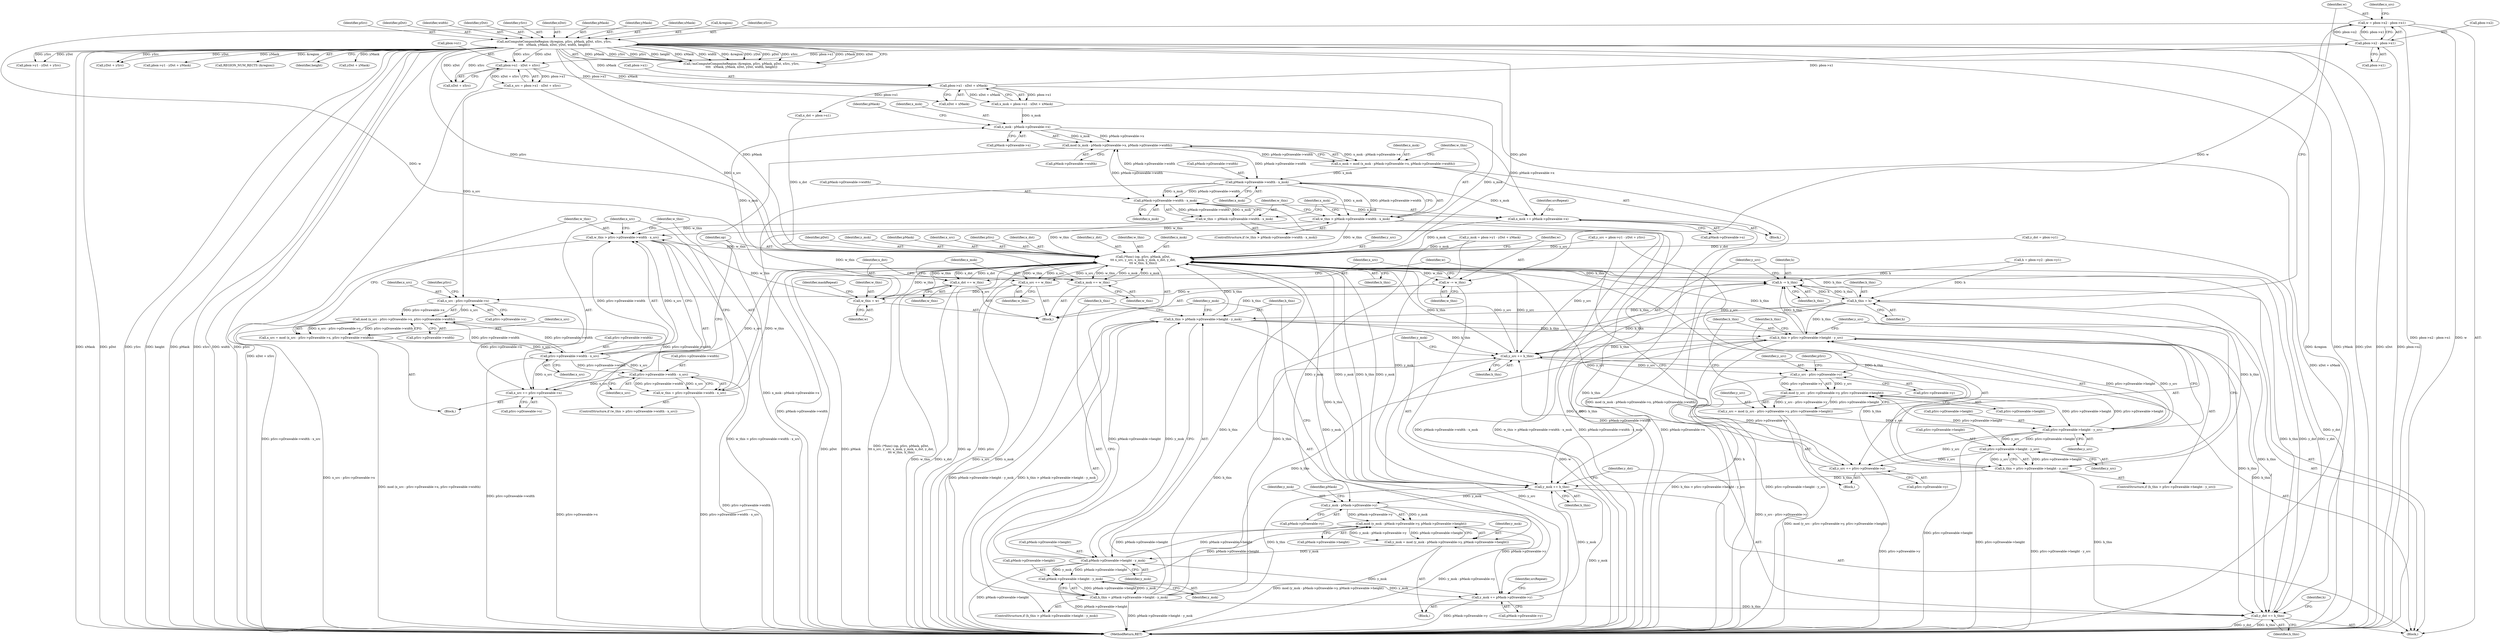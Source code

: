 digraph "1_xserver_d2f813f7db157fc83abc4b3726821c36ee7e40b1_1@integer" {
"1000182" [label="(Call,w = pbox->x2 - pbox->x1)"];
"1000184" [label="(Call,pbox->x2 - pbox->x1)"];
"1000202" [label="(Call,pbox->x1 - xDst + xMask)"];
"1000193" [label="(Call,pbox->x1 - xDst + xSrc)"];
"1000115" [label="(Call,miComputeCompositeRegion (&region, pSrc, pMask, pDst, xSrc, ySrc,\n\t\t\t\t   xMask, yMask, xDst, yDst, width, height))"];
"1000305" [label="(Call,w_this = w)"];
"1000327" [label="(Call,w_this > pMask->pDrawable->width - x_msk)"];
"1000371" [label="(Call,w_this > pSrc->pDrawable->width - x_src)"];
"1000396" [label="(Call,(*func) (op, pSrc, pMask, pDst,\n\t\t\t x_src, y_src, x_msk, y_msk, x_dst, y_dst,\n\t\t\t w_this, h_this))"];
"1000409" [label="(Call,w -= w_this)"];
"1000412" [label="(Call,x_src += w_this)"];
"1000358" [label="(Call,x_src - pSrc->pDrawable->x)"];
"1000357" [label="(Call,mod (x_src - pSrc->pDrawable->x, pSrc->pDrawable->width))"];
"1000355" [label="(Call,x_src = mod (x_src - pSrc->pDrawable->x, pSrc->pDrawable->width))"];
"1000373" [label="(Call,pSrc->pDrawable->width - x_src)"];
"1000382" [label="(Call,pSrc->pDrawable->width - x_src)"];
"1000380" [label="(Call,w_this = pSrc->pDrawable->width - x_src)"];
"1000389" [label="(Call,x_src += pSrc->pDrawable->x)"];
"1000415" [label="(Call,x_msk += w_this)"];
"1000314" [label="(Call,x_msk - pMask->pDrawable->x)"];
"1000313" [label="(Call,mod (x_msk - pMask->pDrawable->x, pMask->pDrawable->width))"];
"1000311" [label="(Call,x_msk = mod (x_msk - pMask->pDrawable->x, pMask->pDrawable->width))"];
"1000329" [label="(Call,pMask->pDrawable->width - x_msk)"];
"1000338" [label="(Call,pMask->pDrawable->width - x_msk)"];
"1000336" [label="(Call,w_this = pMask->pDrawable->width - x_msk)"];
"1000345" [label="(Call,x_msk += pMask->pDrawable->x)"];
"1000418" [label="(Call,x_dst += w_this)"];
"1000421" [label="(Call,h -= h_this)"];
"1000179" [label="(Call,h_this = h)"];
"1000233" [label="(Call,h_this > pMask->pDrawable->height - y_msk)"];
"1000277" [label="(Call,h_this > pSrc->pDrawable->height - y_src)"];
"1000424" [label="(Call,y_src += h_this)"];
"1000264" [label="(Call,y_src - pSrc->pDrawable->y)"];
"1000263" [label="(Call,mod (y_src - pSrc->pDrawable->y, pSrc->pDrawable->height))"];
"1000261" [label="(Call,y_src = mod (y_src - pSrc->pDrawable->y, pSrc->pDrawable->height))"];
"1000279" [label="(Call,pSrc->pDrawable->height - y_src)"];
"1000288" [label="(Call,pSrc->pDrawable->height - y_src)"];
"1000286" [label="(Call,h_this = pSrc->pDrawable->height - y_src)"];
"1000427" [label="(Call,y_msk += h_this)"];
"1000220" [label="(Call,y_msk - pMask->pDrawable->y)"];
"1000219" [label="(Call,mod (y_msk - pMask->pDrawable->y, pMask->pDrawable->height))"];
"1000217" [label="(Call,y_msk = mod (y_msk - pMask->pDrawable->y, pMask->pDrawable->height))"];
"1000235" [label="(Call,pMask->pDrawable->height - y_msk)"];
"1000244" [label="(Call,pMask->pDrawable->height - y_msk)"];
"1000242" [label="(Call,h_this = pMask->pDrawable->height - y_msk)"];
"1000430" [label="(Call,y_dst += h_this)"];
"1000251" [label="(Call,y_msk += pMask->pDrawable->y)"];
"1000295" [label="(Call,y_src += pSrc->pDrawable->y)"];
"1000203" [label="(Call,pbox->x1)"];
"1000312" [label="(Identifier,x_msk)"];
"1000339" [label="(Call,pMask->pDrawable->width)"];
"1000232" [label="(ControlStructure,if (h_this > pMask->pDrawable->height - y_msk))"];
"1000296" [label="(Identifier,y_src)"];
"1000412" [label="(Call,x_src += w_this)"];
"1000415" [label="(Call,x_msk += w_this)"];
"1000127" [label="(Identifier,width)"];
"1000313" [label="(Call,mod (x_msk - pMask->pDrawable->x, pMask->pDrawable->width))"];
"1000358" [label="(Call,x_src - pSrc->pDrawable->x)"];
"1000252" [label="(Identifier,y_msk)"];
"1000262" [label="(Identifier,y_src)"];
"1000354" [label="(Block,)"];
"1000126" [label="(Identifier,yDst)"];
"1000192" [label="(Identifier,x_src)"];
"1000417" [label="(Identifier,w_this)"];
"1000409" [label="(Call,w -= w_this)"];
"1000194" [label="(Call,pbox->x1)"];
"1000367" [label="(Identifier,pSrc)"];
"1000243" [label="(Identifier,h_this)"];
"1000280" [label="(Call,pSrc->pDrawable->height)"];
"1000389" [label="(Call,x_src += pSrc->pDrawable->x)"];
"1000309" [label="(Identifier,maskRepeat)"];
"1000360" [label="(Call,pSrc->pDrawable->x)"];
"1000422" [label="(Identifier,h)"];
"1000245" [label="(Call,pMask->pDrawable->height)"];
"1000263" [label="(Call,mod (y_src - pSrc->pDrawable->y, pSrc->pDrawable->height))"];
"1000390" [label="(Identifier,x_src)"];
"1000397" [label="(Identifier,op)"];
"1000429" [label="(Identifier,h_this)"];
"1000271" [label="(Call,pSrc->pDrawable->height)"];
"1000122" [label="(Identifier,ySrc)"];
"1000276" [label="(ControlStructure,if (h_this > pSrc->pDrawable->height - y_src))"];
"1000295" [label="(Call,y_src += pSrc->pDrawable->y)"];
"1000114" [label="(Call,!miComputeCompositeRegion (&region, pSrc, pMask, pDst, xSrc, ySrc,\n\t\t\t\t   xMask, yMask, xDst, yDst, width, height))"];
"1000326" [label="(ControlStructure,if (w_this > pMask->pDrawable->width - x_msk))"];
"1000183" [label="(Identifier,w)"];
"1000155" [label="(Call,pbox->y1 - yDst + ySrc)"];
"1000335" [label="(Identifier,x_msk)"];
"1000344" [label="(Identifier,x_msk)"];
"1000402" [label="(Identifier,y_src)"];
"1000396" [label="(Call,(*func) (op, pSrc, pMask, pDst,\n\t\t\t x_src, y_src, x_msk, y_msk, x_dst, y_dst,\n\t\t\t w_this, h_this))"];
"1000206" [label="(Call,xDst + xMask)"];
"1000400" [label="(Identifier,pDst)"];
"1000424" [label="(Call,y_src += h_this)"];
"1000404" [label="(Identifier,y_msk)"];
"1000373" [label="(Call,pSrc->pDrawable->width - x_src)"];
"1000180" [label="(Identifier,h_this)"];
"1000359" [label="(Identifier,x_src)"];
"1000382" [label="(Call,pSrc->pDrawable->width - x_src)"];
"1000277" [label="(Call,h_this > pSrc->pDrawable->height - y_src)"];
"1000235" [label="(Call,pMask->pDrawable->height - y_msk)"];
"1000287" [label="(Identifier,h_this)"];
"1000305" [label="(Call,w_this = w)"];
"1000260" [label="(Block,)"];
"1000244" [label="(Call,pMask->pDrawable->height - y_msk)"];
"1000125" [label="(Identifier,xDst)"];
"1000251" [label="(Call,y_msk += pMask->pDrawable->y)"];
"1000153" [label="(Call,y_src = pbox->y1 - yDst + ySrc)"];
"1000279" [label="(Call,pSrc->pDrawable->height - y_src)"];
"1000221" [label="(Identifier,y_msk)"];
"1000144" [label="(Call,h = pbox->y2 - pbox->y1)"];
"1000179" [label="(Call,h_this = h)"];
"1000273" [label="(Identifier,pSrc)"];
"1000336" [label="(Call,w_this = pMask->pDrawable->width - x_msk)"];
"1000119" [label="(Identifier,pMask)"];
"1000346" [label="(Identifier,x_msk)"];
"1000124" [label="(Identifier,yMask)"];
"1000307" [label="(Identifier,w)"];
"1000310" [label="(Block,)"];
"1000177" [label="(Identifier,h)"];
"1000220" [label="(Call,y_msk - pMask->pDrawable->y)"];
"1000217" [label="(Call,y_msk = mod (y_msk - pMask->pDrawable->y, pMask->pDrawable->height))"];
"1000115" [label="(Call,miComputeCompositeRegion (&region, pSrc, pMask, pDst, xSrc, ySrc,\n\t\t\t\t   xMask, yMask, xDst, yDst, width, height))"];
"1000388" [label="(Identifier,x_src)"];
"1000303" [label="(Identifier,w)"];
"1000289" [label="(Call,pSrc->pDrawable->height)"];
"1000371" [label="(Call,w_this > pSrc->pDrawable->width - x_src)"];
"1000181" [label="(Identifier,h)"];
"1000432" [label="(Identifier,h_this)"];
"1000236" [label="(Call,pMask->pDrawable->height)"];
"1000286" [label="(Call,h_this = pSrc->pDrawable->height - y_src)"];
"1000391" [label="(Call,pSrc->pDrawable->x)"];
"1000421" [label="(Call,h -= h_this)"];
"1000443" [label="(MethodReturn,RET)"];
"1000423" [label="(Identifier,h_this)"];
"1000408" [label="(Identifier,h_this)"];
"1000372" [label="(Identifier,w_this)"];
"1000218" [label="(Identifier,y_msk)"];
"1000418" [label="(Call,x_dst += w_this)"];
"1000191" [label="(Call,x_src = pbox->x1 - xDst + xSrc)"];
"1000123" [label="(Identifier,xMask)"];
"1000328" [label="(Identifier,w_this)"];
"1000219" [label="(Call,mod (y_msk - pMask->pDrawable->y, pMask->pDrawable->height))"];
"1000399" [label="(Identifier,pMask)"];
"1000202" [label="(Call,pbox->x1 - xDst + xMask)"];
"1000316" [label="(Call,pMask->pDrawable->x)"];
"1000427" [label="(Call,y_msk += h_this)"];
"1000383" [label="(Call,pSrc->pDrawable->width)"];
"1000374" [label="(Call,pSrc->pDrawable->width)"];
"1000356" [label="(Identifier,x_src)"];
"1000250" [label="(Identifier,y_msk)"];
"1000347" [label="(Call,pMask->pDrawable->x)"];
"1000116" [label="(Call,&region)"];
"1000297" [label="(Call,pSrc->pDrawable->y)"];
"1000285" [label="(Identifier,y_src)"];
"1000229" [label="(Identifier,pMask)"];
"1000410" [label="(Identifier,w)"];
"1000222" [label="(Call,pMask->pDrawable->y)"];
"1000401" [label="(Identifier,x_src)"];
"1000184" [label="(Call,pbox->x2 - pbox->x1)"];
"1000398" [label="(Identifier,pSrc)"];
"1000315" [label="(Identifier,x_msk)"];
"1000357" [label="(Call,mod (x_src - pSrc->pDrawable->x, pSrc->pDrawable->width))"];
"1000234" [label="(Identifier,h_this)"];
"1000345" [label="(Call,x_msk += pMask->pDrawable->x)"];
"1000431" [label="(Identifier,y_dst)"];
"1000380" [label="(Call,w_this = pSrc->pDrawable->width - x_src)"];
"1000182" [label="(Call,w = pbox->x2 - pbox->x1)"];
"1000381" [label="(Identifier,w_this)"];
"1000306" [label="(Identifier,w_this)"];
"1000209" [label="(Call,x_dst = pbox->x1)"];
"1000426" [label="(Identifier,h_this)"];
"1000414" [label="(Identifier,w_this)"];
"1000259" [label="(Identifier,srcRepeat)"];
"1000321" [label="(Call,pMask->pDrawable->width)"];
"1000121" [label="(Identifier,xSrc)"];
"1000330" [label="(Call,pMask->pDrawable->width)"];
"1000428" [label="(Identifier,y_msk)"];
"1000419" [label="(Identifier,x_dst)"];
"1000430" [label="(Call,y_dst += h_this)"];
"1000118" [label="(Identifier,pSrc)"];
"1000365" [label="(Call,pSrc->pDrawable->width)"];
"1000329" [label="(Call,pMask->pDrawable->width - x_msk)"];
"1000193" [label="(Call,pbox->x1 - xDst + xSrc)"];
"1000405" [label="(Identifier,x_dst)"];
"1000120" [label="(Identifier,pDst)"];
"1000197" [label="(Call,xDst + xSrc)"];
"1000264" [label="(Call,y_src - pSrc->pDrawable->y)"];
"1000327" [label="(Call,w_this > pMask->pDrawable->width - x_msk)"];
"1000178" [label="(Block,)"];
"1000278" [label="(Identifier,h_this)"];
"1000216" [label="(Block,)"];
"1000233" [label="(Call,h_this > pMask->pDrawable->height - y_msk)"];
"1000355" [label="(Call,x_src = mod (x_src - pSrc->pDrawable->x, pSrc->pDrawable->width))"];
"1000314" [label="(Call,x_msk - pMask->pDrawable->x)"];
"1000411" [label="(Identifier,w_this)"];
"1000159" [label="(Call,yDst + ySrc)"];
"1000164" [label="(Call,pbox->y1 - yDst + yMask)"];
"1000323" [label="(Identifier,pMask)"];
"1000162" [label="(Call,y_msk = pbox->y1 - yDst + yMask)"];
"1000416" [label="(Identifier,x_msk)"];
"1000185" [label="(Call,pbox->x2)"];
"1000379" [label="(Identifier,x_src)"];
"1000132" [label="(Call,REGION_NUM_RECTS (&region))"];
"1000353" [label="(Identifier,srcRepeat)"];
"1000242" [label="(Call,h_this = pMask->pDrawable->height - y_msk)"];
"1000406" [label="(Identifier,y_dst)"];
"1000200" [label="(Call,x_msk = pbox->x1 - xDst + xMask)"];
"1000338" [label="(Call,pMask->pDrawable->width - x_msk)"];
"1000265" [label="(Identifier,y_src)"];
"1000294" [label="(Identifier,y_src)"];
"1000227" [label="(Call,pMask->pDrawable->height)"];
"1000337" [label="(Identifier,w_this)"];
"1000241" [label="(Identifier,y_msk)"];
"1000288" [label="(Call,pSrc->pDrawable->height - y_src)"];
"1000128" [label="(Identifier,height)"];
"1000407" [label="(Identifier,w_this)"];
"1000413" [label="(Identifier,x_src)"];
"1000311" [label="(Call,x_msk = mod (x_msk - pMask->pDrawable->x, pMask->pDrawable->width))"];
"1000253" [label="(Call,pMask->pDrawable->y)"];
"1000168" [label="(Call,yDst + yMask)"];
"1000304" [label="(Block,)"];
"1000188" [label="(Call,pbox->x1)"];
"1000261" [label="(Call,y_src = mod (y_src - pSrc->pDrawable->y, pSrc->pDrawable->height))"];
"1000425" [label="(Identifier,y_src)"];
"1000266" [label="(Call,pSrc->pDrawable->y)"];
"1000403" [label="(Identifier,x_msk)"];
"1000420" [label="(Identifier,w_this)"];
"1000171" [label="(Call,y_dst = pbox->y1)"];
"1000370" [label="(ControlStructure,if (w_this > pSrc->pDrawable->width - x_src))"];
"1000182" -> "1000178"  [label="AST: "];
"1000182" -> "1000184"  [label="CFG: "];
"1000183" -> "1000182"  [label="AST: "];
"1000184" -> "1000182"  [label="AST: "];
"1000192" -> "1000182"  [label="CFG: "];
"1000182" -> "1000443"  [label="DDG: pbox->x2 - pbox->x1"];
"1000182" -> "1000443"  [label="DDG: w"];
"1000184" -> "1000182"  [label="DDG: pbox->x2"];
"1000184" -> "1000182"  [label="DDG: pbox->x1"];
"1000182" -> "1000305"  [label="DDG: w"];
"1000182" -> "1000409"  [label="DDG: w"];
"1000184" -> "1000188"  [label="CFG: "];
"1000185" -> "1000184"  [label="AST: "];
"1000188" -> "1000184"  [label="AST: "];
"1000184" -> "1000443"  [label="DDG: pbox->x2"];
"1000202" -> "1000184"  [label="DDG: pbox->x1"];
"1000184" -> "1000193"  [label="DDG: pbox->x1"];
"1000202" -> "1000200"  [label="AST: "];
"1000202" -> "1000206"  [label="CFG: "];
"1000203" -> "1000202"  [label="AST: "];
"1000206" -> "1000202"  [label="AST: "];
"1000200" -> "1000202"  [label="CFG: "];
"1000202" -> "1000443"  [label="DDG: xDst + xMask"];
"1000202" -> "1000200"  [label="DDG: pbox->x1"];
"1000202" -> "1000200"  [label="DDG: xDst + xMask"];
"1000193" -> "1000202"  [label="DDG: pbox->x1"];
"1000115" -> "1000202"  [label="DDG: xMask"];
"1000202" -> "1000209"  [label="DDG: pbox->x1"];
"1000193" -> "1000191"  [label="AST: "];
"1000193" -> "1000197"  [label="CFG: "];
"1000194" -> "1000193"  [label="AST: "];
"1000197" -> "1000193"  [label="AST: "];
"1000191" -> "1000193"  [label="CFG: "];
"1000193" -> "1000443"  [label="DDG: xDst + xSrc"];
"1000193" -> "1000191"  [label="DDG: pbox->x1"];
"1000193" -> "1000191"  [label="DDG: xDst + xSrc"];
"1000115" -> "1000193"  [label="DDG: xDst"];
"1000115" -> "1000193"  [label="DDG: xSrc"];
"1000115" -> "1000114"  [label="AST: "];
"1000115" -> "1000128"  [label="CFG: "];
"1000116" -> "1000115"  [label="AST: "];
"1000118" -> "1000115"  [label="AST: "];
"1000119" -> "1000115"  [label="AST: "];
"1000120" -> "1000115"  [label="AST: "];
"1000121" -> "1000115"  [label="AST: "];
"1000122" -> "1000115"  [label="AST: "];
"1000123" -> "1000115"  [label="AST: "];
"1000124" -> "1000115"  [label="AST: "];
"1000125" -> "1000115"  [label="AST: "];
"1000126" -> "1000115"  [label="AST: "];
"1000127" -> "1000115"  [label="AST: "];
"1000128" -> "1000115"  [label="AST: "];
"1000114" -> "1000115"  [label="CFG: "];
"1000115" -> "1000443"  [label="DDG: yDst"];
"1000115" -> "1000443"  [label="DDG: xDst"];
"1000115" -> "1000443"  [label="DDG: xMask"];
"1000115" -> "1000443"  [label="DDG: xSrc"];
"1000115" -> "1000443"  [label="DDG: width"];
"1000115" -> "1000443"  [label="DDG: pSrc"];
"1000115" -> "1000443"  [label="DDG: pDst"];
"1000115" -> "1000443"  [label="DDG: ySrc"];
"1000115" -> "1000443"  [label="DDG: height"];
"1000115" -> "1000443"  [label="DDG: pMask"];
"1000115" -> "1000443"  [label="DDG: &region"];
"1000115" -> "1000443"  [label="DDG: yMask"];
"1000115" -> "1000114"  [label="DDG: pMask"];
"1000115" -> "1000114"  [label="DDG: ySrc"];
"1000115" -> "1000114"  [label="DDG: pSrc"];
"1000115" -> "1000114"  [label="DDG: height"];
"1000115" -> "1000114"  [label="DDG: xMask"];
"1000115" -> "1000114"  [label="DDG: width"];
"1000115" -> "1000114"  [label="DDG: &region"];
"1000115" -> "1000114"  [label="DDG: yDst"];
"1000115" -> "1000114"  [label="DDG: pDst"];
"1000115" -> "1000114"  [label="DDG: xSrc"];
"1000115" -> "1000114"  [label="DDG: yMask"];
"1000115" -> "1000114"  [label="DDG: xDst"];
"1000115" -> "1000132"  [label="DDG: &region"];
"1000115" -> "1000155"  [label="DDG: yDst"];
"1000115" -> "1000155"  [label="DDG: ySrc"];
"1000115" -> "1000159"  [label="DDG: yDst"];
"1000115" -> "1000159"  [label="DDG: ySrc"];
"1000115" -> "1000164"  [label="DDG: yMask"];
"1000115" -> "1000168"  [label="DDG: yMask"];
"1000115" -> "1000197"  [label="DDG: xDst"];
"1000115" -> "1000197"  [label="DDG: xSrc"];
"1000115" -> "1000206"  [label="DDG: xMask"];
"1000115" -> "1000396"  [label="DDG: pSrc"];
"1000115" -> "1000396"  [label="DDG: pMask"];
"1000115" -> "1000396"  [label="DDG: pDst"];
"1000305" -> "1000304"  [label="AST: "];
"1000305" -> "1000307"  [label="CFG: "];
"1000306" -> "1000305"  [label="AST: "];
"1000307" -> "1000305"  [label="AST: "];
"1000309" -> "1000305"  [label="CFG: "];
"1000409" -> "1000305"  [label="DDG: w"];
"1000305" -> "1000327"  [label="DDG: w_this"];
"1000305" -> "1000371"  [label="DDG: w_this"];
"1000305" -> "1000396"  [label="DDG: w_this"];
"1000327" -> "1000326"  [label="AST: "];
"1000327" -> "1000329"  [label="CFG: "];
"1000328" -> "1000327"  [label="AST: "];
"1000329" -> "1000327"  [label="AST: "];
"1000337" -> "1000327"  [label="CFG: "];
"1000346" -> "1000327"  [label="CFG: "];
"1000327" -> "1000443"  [label="DDG: pMask->pDrawable->width - x_msk"];
"1000327" -> "1000443"  [label="DDG: w_this > pMask->pDrawable->width - x_msk"];
"1000329" -> "1000327"  [label="DDG: pMask->pDrawable->width"];
"1000329" -> "1000327"  [label="DDG: x_msk"];
"1000327" -> "1000371"  [label="DDG: w_this"];
"1000327" -> "1000396"  [label="DDG: w_this"];
"1000371" -> "1000370"  [label="AST: "];
"1000371" -> "1000373"  [label="CFG: "];
"1000372" -> "1000371"  [label="AST: "];
"1000373" -> "1000371"  [label="AST: "];
"1000381" -> "1000371"  [label="CFG: "];
"1000390" -> "1000371"  [label="CFG: "];
"1000371" -> "1000443"  [label="DDG: pSrc->pDrawable->width - x_src"];
"1000371" -> "1000443"  [label="DDG: w_this > pSrc->pDrawable->width - x_src"];
"1000336" -> "1000371"  [label="DDG: w_this"];
"1000373" -> "1000371"  [label="DDG: pSrc->pDrawable->width"];
"1000373" -> "1000371"  [label="DDG: x_src"];
"1000371" -> "1000396"  [label="DDG: w_this"];
"1000396" -> "1000304"  [label="AST: "];
"1000396" -> "1000408"  [label="CFG: "];
"1000397" -> "1000396"  [label="AST: "];
"1000398" -> "1000396"  [label="AST: "];
"1000399" -> "1000396"  [label="AST: "];
"1000400" -> "1000396"  [label="AST: "];
"1000401" -> "1000396"  [label="AST: "];
"1000402" -> "1000396"  [label="AST: "];
"1000403" -> "1000396"  [label="AST: "];
"1000404" -> "1000396"  [label="AST: "];
"1000405" -> "1000396"  [label="AST: "];
"1000406" -> "1000396"  [label="AST: "];
"1000407" -> "1000396"  [label="AST: "];
"1000408" -> "1000396"  [label="AST: "];
"1000410" -> "1000396"  [label="CFG: "];
"1000396" -> "1000443"  [label="DDG: (*func) (op, pSrc, pMask, pDst,\n\t\t\t x_src, y_src, x_msk, y_msk, x_dst, y_dst,\n\t\t\t w_this, h_this)"];
"1000396" -> "1000443"  [label="DDG: op"];
"1000396" -> "1000443"  [label="DDG: pSrc"];
"1000396" -> "1000443"  [label="DDG: pDst"];
"1000396" -> "1000443"  [label="DDG: pMask"];
"1000412" -> "1000396"  [label="DDG: x_src"];
"1000389" -> "1000396"  [label="DDG: x_src"];
"1000191" -> "1000396"  [label="DDG: x_src"];
"1000295" -> "1000396"  [label="DDG: y_src"];
"1000424" -> "1000396"  [label="DDG: y_src"];
"1000153" -> "1000396"  [label="DDG: y_src"];
"1000200" -> "1000396"  [label="DDG: x_msk"];
"1000415" -> "1000396"  [label="DDG: x_msk"];
"1000345" -> "1000396"  [label="DDG: x_msk"];
"1000427" -> "1000396"  [label="DDG: y_msk"];
"1000251" -> "1000396"  [label="DDG: y_msk"];
"1000162" -> "1000396"  [label="DDG: y_msk"];
"1000209" -> "1000396"  [label="DDG: x_dst"];
"1000418" -> "1000396"  [label="DDG: x_dst"];
"1000171" -> "1000396"  [label="DDG: y_dst"];
"1000430" -> "1000396"  [label="DDG: y_dst"];
"1000380" -> "1000396"  [label="DDG: w_this"];
"1000336" -> "1000396"  [label="DDG: w_this"];
"1000286" -> "1000396"  [label="DDG: h_this"];
"1000179" -> "1000396"  [label="DDG: h_this"];
"1000277" -> "1000396"  [label="DDG: h_this"];
"1000233" -> "1000396"  [label="DDG: h_this"];
"1000242" -> "1000396"  [label="DDG: h_this"];
"1000396" -> "1000409"  [label="DDG: w_this"];
"1000396" -> "1000412"  [label="DDG: w_this"];
"1000396" -> "1000412"  [label="DDG: x_src"];
"1000396" -> "1000415"  [label="DDG: w_this"];
"1000396" -> "1000415"  [label="DDG: x_msk"];
"1000396" -> "1000418"  [label="DDG: w_this"];
"1000396" -> "1000418"  [label="DDG: x_dst"];
"1000396" -> "1000421"  [label="DDG: h_this"];
"1000396" -> "1000424"  [label="DDG: h_this"];
"1000396" -> "1000424"  [label="DDG: y_src"];
"1000396" -> "1000427"  [label="DDG: h_this"];
"1000396" -> "1000427"  [label="DDG: y_msk"];
"1000396" -> "1000430"  [label="DDG: h_this"];
"1000396" -> "1000430"  [label="DDG: y_dst"];
"1000409" -> "1000304"  [label="AST: "];
"1000409" -> "1000411"  [label="CFG: "];
"1000410" -> "1000409"  [label="AST: "];
"1000411" -> "1000409"  [label="AST: "];
"1000413" -> "1000409"  [label="CFG: "];
"1000409" -> "1000443"  [label="DDG: w"];
"1000412" -> "1000304"  [label="AST: "];
"1000412" -> "1000414"  [label="CFG: "];
"1000413" -> "1000412"  [label="AST: "];
"1000414" -> "1000412"  [label="AST: "];
"1000416" -> "1000412"  [label="CFG: "];
"1000412" -> "1000443"  [label="DDG: x_src"];
"1000412" -> "1000358"  [label="DDG: x_src"];
"1000358" -> "1000357"  [label="AST: "];
"1000358" -> "1000360"  [label="CFG: "];
"1000359" -> "1000358"  [label="AST: "];
"1000360" -> "1000358"  [label="AST: "];
"1000367" -> "1000358"  [label="CFG: "];
"1000358" -> "1000357"  [label="DDG: x_src"];
"1000358" -> "1000357"  [label="DDG: pSrc->pDrawable->x"];
"1000191" -> "1000358"  [label="DDG: x_src"];
"1000358" -> "1000389"  [label="DDG: pSrc->pDrawable->x"];
"1000357" -> "1000355"  [label="AST: "];
"1000357" -> "1000365"  [label="CFG: "];
"1000365" -> "1000357"  [label="AST: "];
"1000355" -> "1000357"  [label="CFG: "];
"1000357" -> "1000443"  [label="DDG: x_src - pSrc->pDrawable->x"];
"1000357" -> "1000355"  [label="DDG: x_src - pSrc->pDrawable->x"];
"1000357" -> "1000355"  [label="DDG: pSrc->pDrawable->width"];
"1000382" -> "1000357"  [label="DDG: pSrc->pDrawable->width"];
"1000373" -> "1000357"  [label="DDG: pSrc->pDrawable->width"];
"1000357" -> "1000373"  [label="DDG: pSrc->pDrawable->width"];
"1000355" -> "1000354"  [label="AST: "];
"1000356" -> "1000355"  [label="AST: "];
"1000372" -> "1000355"  [label="CFG: "];
"1000355" -> "1000443"  [label="DDG: mod (x_src - pSrc->pDrawable->x, pSrc->pDrawable->width)"];
"1000355" -> "1000373"  [label="DDG: x_src"];
"1000373" -> "1000379"  [label="CFG: "];
"1000374" -> "1000373"  [label="AST: "];
"1000379" -> "1000373"  [label="AST: "];
"1000373" -> "1000443"  [label="DDG: pSrc->pDrawable->width"];
"1000373" -> "1000382"  [label="DDG: pSrc->pDrawable->width"];
"1000373" -> "1000382"  [label="DDG: x_src"];
"1000373" -> "1000389"  [label="DDG: x_src"];
"1000382" -> "1000380"  [label="AST: "];
"1000382" -> "1000388"  [label="CFG: "];
"1000383" -> "1000382"  [label="AST: "];
"1000388" -> "1000382"  [label="AST: "];
"1000380" -> "1000382"  [label="CFG: "];
"1000382" -> "1000443"  [label="DDG: pSrc->pDrawable->width"];
"1000382" -> "1000380"  [label="DDG: pSrc->pDrawable->width"];
"1000382" -> "1000380"  [label="DDG: x_src"];
"1000382" -> "1000389"  [label="DDG: x_src"];
"1000380" -> "1000370"  [label="AST: "];
"1000381" -> "1000380"  [label="AST: "];
"1000390" -> "1000380"  [label="CFG: "];
"1000380" -> "1000443"  [label="DDG: pSrc->pDrawable->width - x_src"];
"1000389" -> "1000354"  [label="AST: "];
"1000389" -> "1000391"  [label="CFG: "];
"1000390" -> "1000389"  [label="AST: "];
"1000391" -> "1000389"  [label="AST: "];
"1000397" -> "1000389"  [label="CFG: "];
"1000389" -> "1000443"  [label="DDG: pSrc->pDrawable->x"];
"1000415" -> "1000304"  [label="AST: "];
"1000415" -> "1000417"  [label="CFG: "];
"1000416" -> "1000415"  [label="AST: "];
"1000417" -> "1000415"  [label="AST: "];
"1000419" -> "1000415"  [label="CFG: "];
"1000415" -> "1000443"  [label="DDG: x_msk"];
"1000415" -> "1000314"  [label="DDG: x_msk"];
"1000314" -> "1000313"  [label="AST: "];
"1000314" -> "1000316"  [label="CFG: "];
"1000315" -> "1000314"  [label="AST: "];
"1000316" -> "1000314"  [label="AST: "];
"1000323" -> "1000314"  [label="CFG: "];
"1000314" -> "1000313"  [label="DDG: x_msk"];
"1000314" -> "1000313"  [label="DDG: pMask->pDrawable->x"];
"1000200" -> "1000314"  [label="DDG: x_msk"];
"1000314" -> "1000345"  [label="DDG: pMask->pDrawable->x"];
"1000313" -> "1000311"  [label="AST: "];
"1000313" -> "1000321"  [label="CFG: "];
"1000321" -> "1000313"  [label="AST: "];
"1000311" -> "1000313"  [label="CFG: "];
"1000313" -> "1000443"  [label="DDG: x_msk - pMask->pDrawable->x"];
"1000313" -> "1000311"  [label="DDG: x_msk - pMask->pDrawable->x"];
"1000313" -> "1000311"  [label="DDG: pMask->pDrawable->width"];
"1000338" -> "1000313"  [label="DDG: pMask->pDrawable->width"];
"1000329" -> "1000313"  [label="DDG: pMask->pDrawable->width"];
"1000313" -> "1000329"  [label="DDG: pMask->pDrawable->width"];
"1000311" -> "1000310"  [label="AST: "];
"1000312" -> "1000311"  [label="AST: "];
"1000328" -> "1000311"  [label="CFG: "];
"1000311" -> "1000443"  [label="DDG: mod (x_msk - pMask->pDrawable->x, pMask->pDrawable->width)"];
"1000311" -> "1000329"  [label="DDG: x_msk"];
"1000329" -> "1000335"  [label="CFG: "];
"1000330" -> "1000329"  [label="AST: "];
"1000335" -> "1000329"  [label="AST: "];
"1000329" -> "1000443"  [label="DDG: pMask->pDrawable->width"];
"1000329" -> "1000338"  [label="DDG: pMask->pDrawable->width"];
"1000329" -> "1000338"  [label="DDG: x_msk"];
"1000329" -> "1000345"  [label="DDG: x_msk"];
"1000338" -> "1000336"  [label="AST: "];
"1000338" -> "1000344"  [label="CFG: "];
"1000339" -> "1000338"  [label="AST: "];
"1000344" -> "1000338"  [label="AST: "];
"1000336" -> "1000338"  [label="CFG: "];
"1000338" -> "1000443"  [label="DDG: pMask->pDrawable->width"];
"1000338" -> "1000336"  [label="DDG: pMask->pDrawable->width"];
"1000338" -> "1000336"  [label="DDG: x_msk"];
"1000338" -> "1000345"  [label="DDG: x_msk"];
"1000336" -> "1000326"  [label="AST: "];
"1000337" -> "1000336"  [label="AST: "];
"1000346" -> "1000336"  [label="CFG: "];
"1000336" -> "1000443"  [label="DDG: pMask->pDrawable->width - x_msk"];
"1000345" -> "1000310"  [label="AST: "];
"1000345" -> "1000347"  [label="CFG: "];
"1000346" -> "1000345"  [label="AST: "];
"1000347" -> "1000345"  [label="AST: "];
"1000353" -> "1000345"  [label="CFG: "];
"1000345" -> "1000443"  [label="DDG: pMask->pDrawable->x"];
"1000418" -> "1000304"  [label="AST: "];
"1000418" -> "1000420"  [label="CFG: "];
"1000419" -> "1000418"  [label="AST: "];
"1000420" -> "1000418"  [label="AST: "];
"1000303" -> "1000418"  [label="CFG: "];
"1000418" -> "1000443"  [label="DDG: w_this"];
"1000418" -> "1000443"  [label="DDG: x_dst"];
"1000421" -> "1000178"  [label="AST: "];
"1000421" -> "1000423"  [label="CFG: "];
"1000422" -> "1000421"  [label="AST: "];
"1000423" -> "1000421"  [label="AST: "];
"1000425" -> "1000421"  [label="CFG: "];
"1000421" -> "1000443"  [label="DDG: h"];
"1000421" -> "1000179"  [label="DDG: h"];
"1000286" -> "1000421"  [label="DDG: h_this"];
"1000179" -> "1000421"  [label="DDG: h_this"];
"1000277" -> "1000421"  [label="DDG: h_this"];
"1000233" -> "1000421"  [label="DDG: h_this"];
"1000242" -> "1000421"  [label="DDG: h_this"];
"1000144" -> "1000421"  [label="DDG: h"];
"1000179" -> "1000178"  [label="AST: "];
"1000179" -> "1000181"  [label="CFG: "];
"1000180" -> "1000179"  [label="AST: "];
"1000181" -> "1000179"  [label="AST: "];
"1000183" -> "1000179"  [label="CFG: "];
"1000144" -> "1000179"  [label="DDG: h"];
"1000179" -> "1000233"  [label="DDG: h_this"];
"1000179" -> "1000277"  [label="DDG: h_this"];
"1000179" -> "1000424"  [label="DDG: h_this"];
"1000179" -> "1000427"  [label="DDG: h_this"];
"1000179" -> "1000430"  [label="DDG: h_this"];
"1000233" -> "1000232"  [label="AST: "];
"1000233" -> "1000235"  [label="CFG: "];
"1000234" -> "1000233"  [label="AST: "];
"1000235" -> "1000233"  [label="AST: "];
"1000243" -> "1000233"  [label="CFG: "];
"1000252" -> "1000233"  [label="CFG: "];
"1000233" -> "1000443"  [label="DDG: h_this > pMask->pDrawable->height - y_msk"];
"1000233" -> "1000443"  [label="DDG: pMask->pDrawable->height - y_msk"];
"1000235" -> "1000233"  [label="DDG: pMask->pDrawable->height"];
"1000235" -> "1000233"  [label="DDG: y_msk"];
"1000233" -> "1000277"  [label="DDG: h_this"];
"1000233" -> "1000424"  [label="DDG: h_this"];
"1000233" -> "1000427"  [label="DDG: h_this"];
"1000233" -> "1000430"  [label="DDG: h_this"];
"1000277" -> "1000276"  [label="AST: "];
"1000277" -> "1000279"  [label="CFG: "];
"1000278" -> "1000277"  [label="AST: "];
"1000279" -> "1000277"  [label="AST: "];
"1000287" -> "1000277"  [label="CFG: "];
"1000296" -> "1000277"  [label="CFG: "];
"1000277" -> "1000443"  [label="DDG: h_this > pSrc->pDrawable->height - y_src"];
"1000277" -> "1000443"  [label="DDG: pSrc->pDrawable->height - y_src"];
"1000242" -> "1000277"  [label="DDG: h_this"];
"1000279" -> "1000277"  [label="DDG: pSrc->pDrawable->height"];
"1000279" -> "1000277"  [label="DDG: y_src"];
"1000277" -> "1000424"  [label="DDG: h_this"];
"1000277" -> "1000427"  [label="DDG: h_this"];
"1000277" -> "1000430"  [label="DDG: h_this"];
"1000424" -> "1000178"  [label="AST: "];
"1000424" -> "1000426"  [label="CFG: "];
"1000425" -> "1000424"  [label="AST: "];
"1000426" -> "1000424"  [label="AST: "];
"1000428" -> "1000424"  [label="CFG: "];
"1000424" -> "1000443"  [label="DDG: y_src"];
"1000424" -> "1000264"  [label="DDG: y_src"];
"1000286" -> "1000424"  [label="DDG: h_this"];
"1000242" -> "1000424"  [label="DDG: h_this"];
"1000295" -> "1000424"  [label="DDG: y_src"];
"1000153" -> "1000424"  [label="DDG: y_src"];
"1000264" -> "1000263"  [label="AST: "];
"1000264" -> "1000266"  [label="CFG: "];
"1000265" -> "1000264"  [label="AST: "];
"1000266" -> "1000264"  [label="AST: "];
"1000273" -> "1000264"  [label="CFG: "];
"1000264" -> "1000263"  [label="DDG: y_src"];
"1000264" -> "1000263"  [label="DDG: pSrc->pDrawable->y"];
"1000153" -> "1000264"  [label="DDG: y_src"];
"1000264" -> "1000295"  [label="DDG: pSrc->pDrawable->y"];
"1000263" -> "1000261"  [label="AST: "];
"1000263" -> "1000271"  [label="CFG: "];
"1000271" -> "1000263"  [label="AST: "];
"1000261" -> "1000263"  [label="CFG: "];
"1000263" -> "1000443"  [label="DDG: y_src - pSrc->pDrawable->y"];
"1000263" -> "1000261"  [label="DDG: y_src - pSrc->pDrawable->y"];
"1000263" -> "1000261"  [label="DDG: pSrc->pDrawable->height"];
"1000279" -> "1000263"  [label="DDG: pSrc->pDrawable->height"];
"1000288" -> "1000263"  [label="DDG: pSrc->pDrawable->height"];
"1000263" -> "1000279"  [label="DDG: pSrc->pDrawable->height"];
"1000261" -> "1000260"  [label="AST: "];
"1000262" -> "1000261"  [label="AST: "];
"1000278" -> "1000261"  [label="CFG: "];
"1000261" -> "1000443"  [label="DDG: mod (y_src - pSrc->pDrawable->y, pSrc->pDrawable->height)"];
"1000261" -> "1000279"  [label="DDG: y_src"];
"1000279" -> "1000285"  [label="CFG: "];
"1000280" -> "1000279"  [label="AST: "];
"1000285" -> "1000279"  [label="AST: "];
"1000279" -> "1000443"  [label="DDG: pSrc->pDrawable->height"];
"1000279" -> "1000288"  [label="DDG: pSrc->pDrawable->height"];
"1000279" -> "1000288"  [label="DDG: y_src"];
"1000279" -> "1000295"  [label="DDG: y_src"];
"1000288" -> "1000286"  [label="AST: "];
"1000288" -> "1000294"  [label="CFG: "];
"1000289" -> "1000288"  [label="AST: "];
"1000294" -> "1000288"  [label="AST: "];
"1000286" -> "1000288"  [label="CFG: "];
"1000288" -> "1000443"  [label="DDG: pSrc->pDrawable->height"];
"1000288" -> "1000286"  [label="DDG: pSrc->pDrawable->height"];
"1000288" -> "1000286"  [label="DDG: y_src"];
"1000288" -> "1000295"  [label="DDG: y_src"];
"1000286" -> "1000276"  [label="AST: "];
"1000287" -> "1000286"  [label="AST: "];
"1000296" -> "1000286"  [label="CFG: "];
"1000286" -> "1000443"  [label="DDG: pSrc->pDrawable->height - y_src"];
"1000286" -> "1000427"  [label="DDG: h_this"];
"1000286" -> "1000430"  [label="DDG: h_this"];
"1000427" -> "1000178"  [label="AST: "];
"1000427" -> "1000429"  [label="CFG: "];
"1000428" -> "1000427"  [label="AST: "];
"1000429" -> "1000427"  [label="AST: "];
"1000431" -> "1000427"  [label="CFG: "];
"1000427" -> "1000443"  [label="DDG: y_msk"];
"1000427" -> "1000220"  [label="DDG: y_msk"];
"1000242" -> "1000427"  [label="DDG: h_this"];
"1000251" -> "1000427"  [label="DDG: y_msk"];
"1000162" -> "1000427"  [label="DDG: y_msk"];
"1000220" -> "1000219"  [label="AST: "];
"1000220" -> "1000222"  [label="CFG: "];
"1000221" -> "1000220"  [label="AST: "];
"1000222" -> "1000220"  [label="AST: "];
"1000229" -> "1000220"  [label="CFG: "];
"1000220" -> "1000219"  [label="DDG: y_msk"];
"1000220" -> "1000219"  [label="DDG: pMask->pDrawable->y"];
"1000162" -> "1000220"  [label="DDG: y_msk"];
"1000220" -> "1000251"  [label="DDG: pMask->pDrawable->y"];
"1000219" -> "1000217"  [label="AST: "];
"1000219" -> "1000227"  [label="CFG: "];
"1000227" -> "1000219"  [label="AST: "];
"1000217" -> "1000219"  [label="CFG: "];
"1000219" -> "1000443"  [label="DDG: y_msk - pMask->pDrawable->y"];
"1000219" -> "1000217"  [label="DDG: y_msk - pMask->pDrawable->y"];
"1000219" -> "1000217"  [label="DDG: pMask->pDrawable->height"];
"1000235" -> "1000219"  [label="DDG: pMask->pDrawable->height"];
"1000244" -> "1000219"  [label="DDG: pMask->pDrawable->height"];
"1000219" -> "1000235"  [label="DDG: pMask->pDrawable->height"];
"1000217" -> "1000216"  [label="AST: "];
"1000218" -> "1000217"  [label="AST: "];
"1000234" -> "1000217"  [label="CFG: "];
"1000217" -> "1000443"  [label="DDG: mod (y_msk - pMask->pDrawable->y, pMask->pDrawable->height)"];
"1000217" -> "1000235"  [label="DDG: y_msk"];
"1000235" -> "1000241"  [label="CFG: "];
"1000236" -> "1000235"  [label="AST: "];
"1000241" -> "1000235"  [label="AST: "];
"1000235" -> "1000443"  [label="DDG: pMask->pDrawable->height"];
"1000235" -> "1000244"  [label="DDG: pMask->pDrawable->height"];
"1000235" -> "1000244"  [label="DDG: y_msk"];
"1000235" -> "1000251"  [label="DDG: y_msk"];
"1000244" -> "1000242"  [label="AST: "];
"1000244" -> "1000250"  [label="CFG: "];
"1000245" -> "1000244"  [label="AST: "];
"1000250" -> "1000244"  [label="AST: "];
"1000242" -> "1000244"  [label="CFG: "];
"1000244" -> "1000443"  [label="DDG: pMask->pDrawable->height"];
"1000244" -> "1000242"  [label="DDG: pMask->pDrawable->height"];
"1000244" -> "1000242"  [label="DDG: y_msk"];
"1000244" -> "1000251"  [label="DDG: y_msk"];
"1000242" -> "1000232"  [label="AST: "];
"1000243" -> "1000242"  [label="AST: "];
"1000252" -> "1000242"  [label="CFG: "];
"1000242" -> "1000443"  [label="DDG: pMask->pDrawable->height - y_msk"];
"1000242" -> "1000430"  [label="DDG: h_this"];
"1000430" -> "1000178"  [label="AST: "];
"1000430" -> "1000432"  [label="CFG: "];
"1000431" -> "1000430"  [label="AST: "];
"1000432" -> "1000430"  [label="AST: "];
"1000177" -> "1000430"  [label="CFG: "];
"1000430" -> "1000443"  [label="DDG: h_this"];
"1000430" -> "1000443"  [label="DDG: y_dst"];
"1000171" -> "1000430"  [label="DDG: y_dst"];
"1000251" -> "1000216"  [label="AST: "];
"1000251" -> "1000253"  [label="CFG: "];
"1000252" -> "1000251"  [label="AST: "];
"1000253" -> "1000251"  [label="AST: "];
"1000259" -> "1000251"  [label="CFG: "];
"1000251" -> "1000443"  [label="DDG: pMask->pDrawable->y"];
"1000295" -> "1000260"  [label="AST: "];
"1000295" -> "1000297"  [label="CFG: "];
"1000296" -> "1000295"  [label="AST: "];
"1000297" -> "1000295"  [label="AST: "];
"1000303" -> "1000295"  [label="CFG: "];
"1000295" -> "1000443"  [label="DDG: pSrc->pDrawable->y"];
}
